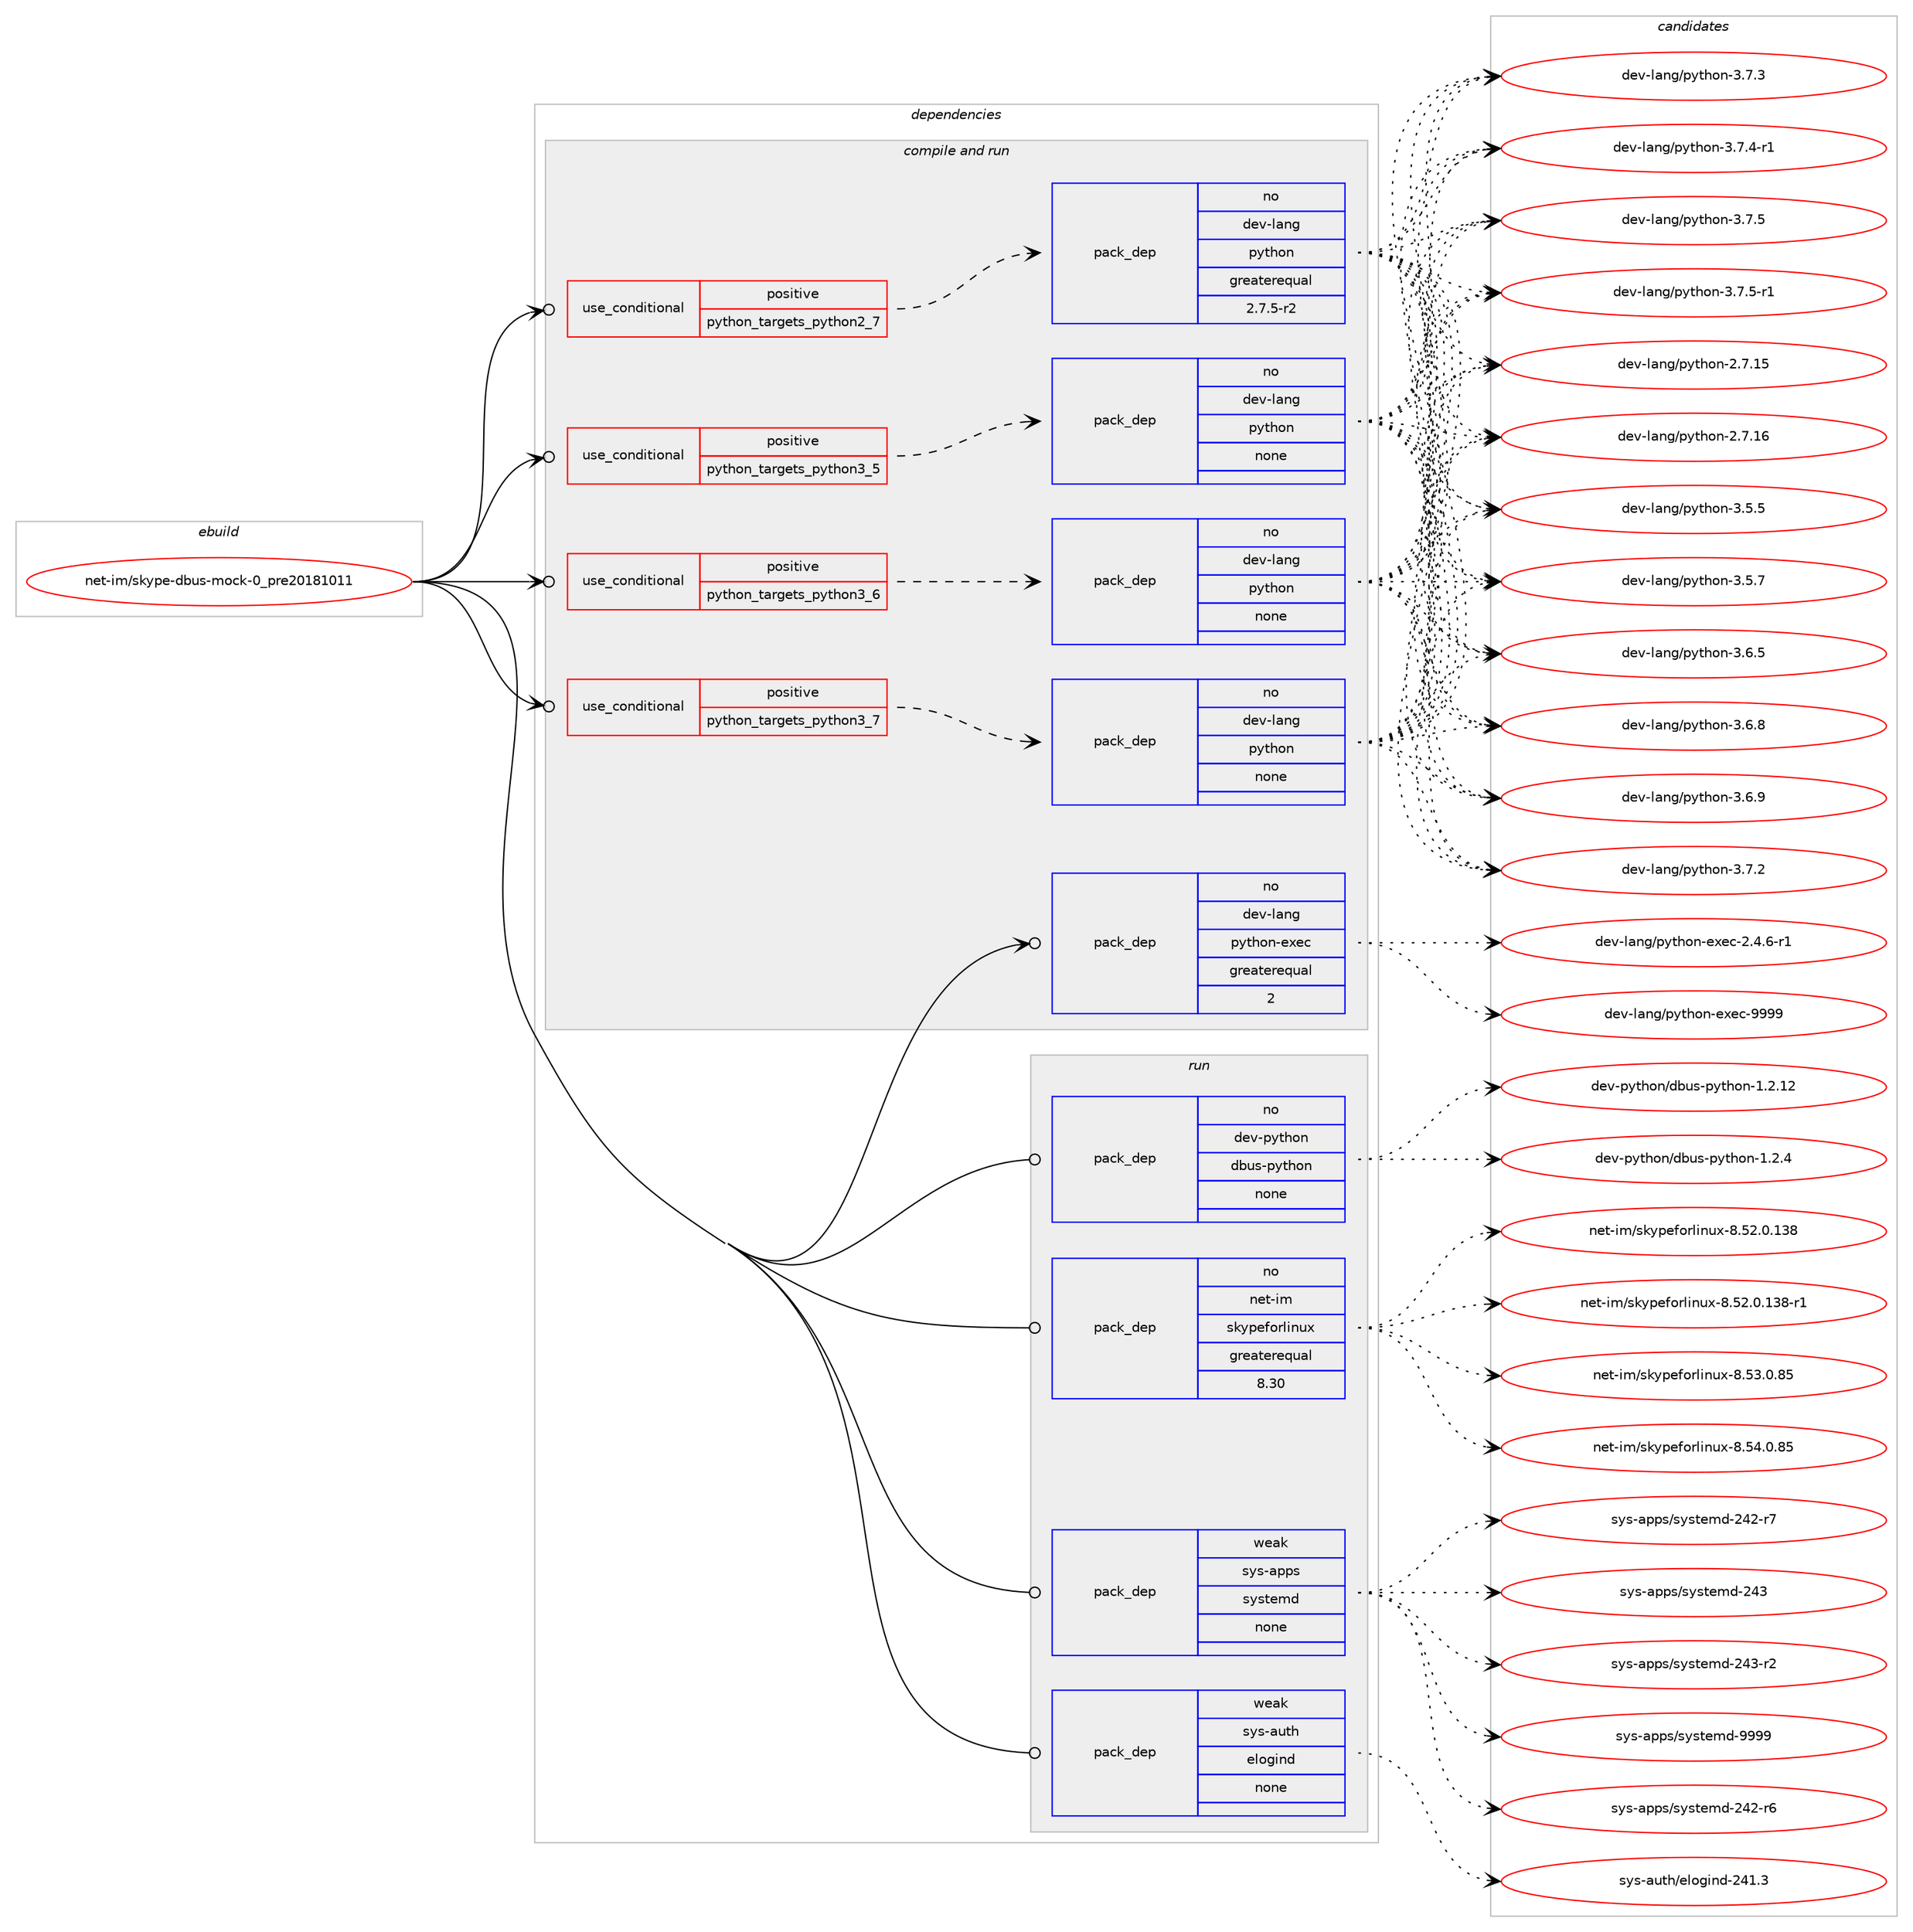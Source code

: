 digraph prolog {

# *************
# Graph options
# *************

newrank=true;
concentrate=true;
compound=true;
graph [rankdir=LR,fontname=Helvetica,fontsize=10,ranksep=1.5];#, ranksep=2.5, nodesep=0.2];
edge  [arrowhead=vee];
node  [fontname=Helvetica,fontsize=10];

# **********
# The ebuild
# **********

subgraph cluster_leftcol {
color=gray;
rank=same;
label=<<i>ebuild</i>>;
id [label="net-im/skype-dbus-mock-0_pre20181011", color=red, width=4, href="../net-im/skype-dbus-mock-0_pre20181011.svg"];
}

# ****************
# The dependencies
# ****************

subgraph cluster_midcol {
color=gray;
label=<<i>dependencies</i>>;
subgraph cluster_compile {
fillcolor="#eeeeee";
style=filled;
label=<<i>compile</i>>;
}
subgraph cluster_compileandrun {
fillcolor="#eeeeee";
style=filled;
label=<<i>compile and run</i>>;
subgraph cond200560 {
dependency823151 [label=<<TABLE BORDER="0" CELLBORDER="1" CELLSPACING="0" CELLPADDING="4"><TR><TD ROWSPAN="3" CELLPADDING="10">use_conditional</TD></TR><TR><TD>positive</TD></TR><TR><TD>python_targets_python2_7</TD></TR></TABLE>>, shape=none, color=red];
subgraph pack608189 {
dependency823152 [label=<<TABLE BORDER="0" CELLBORDER="1" CELLSPACING="0" CELLPADDING="4" WIDTH="220"><TR><TD ROWSPAN="6" CELLPADDING="30">pack_dep</TD></TR><TR><TD WIDTH="110">no</TD></TR><TR><TD>dev-lang</TD></TR><TR><TD>python</TD></TR><TR><TD>greaterequal</TD></TR><TR><TD>2.7.5-r2</TD></TR></TABLE>>, shape=none, color=blue];
}
dependency823151:e -> dependency823152:w [weight=20,style="dashed",arrowhead="vee"];
}
id:e -> dependency823151:w [weight=20,style="solid",arrowhead="odotvee"];
subgraph cond200561 {
dependency823153 [label=<<TABLE BORDER="0" CELLBORDER="1" CELLSPACING="0" CELLPADDING="4"><TR><TD ROWSPAN="3" CELLPADDING="10">use_conditional</TD></TR><TR><TD>positive</TD></TR><TR><TD>python_targets_python3_5</TD></TR></TABLE>>, shape=none, color=red];
subgraph pack608190 {
dependency823154 [label=<<TABLE BORDER="0" CELLBORDER="1" CELLSPACING="0" CELLPADDING="4" WIDTH="220"><TR><TD ROWSPAN="6" CELLPADDING="30">pack_dep</TD></TR><TR><TD WIDTH="110">no</TD></TR><TR><TD>dev-lang</TD></TR><TR><TD>python</TD></TR><TR><TD>none</TD></TR><TR><TD></TD></TR></TABLE>>, shape=none, color=blue];
}
dependency823153:e -> dependency823154:w [weight=20,style="dashed",arrowhead="vee"];
}
id:e -> dependency823153:w [weight=20,style="solid",arrowhead="odotvee"];
subgraph cond200562 {
dependency823155 [label=<<TABLE BORDER="0" CELLBORDER="1" CELLSPACING="0" CELLPADDING="4"><TR><TD ROWSPAN="3" CELLPADDING="10">use_conditional</TD></TR><TR><TD>positive</TD></TR><TR><TD>python_targets_python3_6</TD></TR></TABLE>>, shape=none, color=red];
subgraph pack608191 {
dependency823156 [label=<<TABLE BORDER="0" CELLBORDER="1" CELLSPACING="0" CELLPADDING="4" WIDTH="220"><TR><TD ROWSPAN="6" CELLPADDING="30">pack_dep</TD></TR><TR><TD WIDTH="110">no</TD></TR><TR><TD>dev-lang</TD></TR><TR><TD>python</TD></TR><TR><TD>none</TD></TR><TR><TD></TD></TR></TABLE>>, shape=none, color=blue];
}
dependency823155:e -> dependency823156:w [weight=20,style="dashed",arrowhead="vee"];
}
id:e -> dependency823155:w [weight=20,style="solid",arrowhead="odotvee"];
subgraph cond200563 {
dependency823157 [label=<<TABLE BORDER="0" CELLBORDER="1" CELLSPACING="0" CELLPADDING="4"><TR><TD ROWSPAN="3" CELLPADDING="10">use_conditional</TD></TR><TR><TD>positive</TD></TR><TR><TD>python_targets_python3_7</TD></TR></TABLE>>, shape=none, color=red];
subgraph pack608192 {
dependency823158 [label=<<TABLE BORDER="0" CELLBORDER="1" CELLSPACING="0" CELLPADDING="4" WIDTH="220"><TR><TD ROWSPAN="6" CELLPADDING="30">pack_dep</TD></TR><TR><TD WIDTH="110">no</TD></TR><TR><TD>dev-lang</TD></TR><TR><TD>python</TD></TR><TR><TD>none</TD></TR><TR><TD></TD></TR></TABLE>>, shape=none, color=blue];
}
dependency823157:e -> dependency823158:w [weight=20,style="dashed",arrowhead="vee"];
}
id:e -> dependency823157:w [weight=20,style="solid",arrowhead="odotvee"];
subgraph pack608193 {
dependency823159 [label=<<TABLE BORDER="0" CELLBORDER="1" CELLSPACING="0" CELLPADDING="4" WIDTH="220"><TR><TD ROWSPAN="6" CELLPADDING="30">pack_dep</TD></TR><TR><TD WIDTH="110">no</TD></TR><TR><TD>dev-lang</TD></TR><TR><TD>python-exec</TD></TR><TR><TD>greaterequal</TD></TR><TR><TD>2</TD></TR></TABLE>>, shape=none, color=blue];
}
id:e -> dependency823159:w [weight=20,style="solid",arrowhead="odotvee"];
}
subgraph cluster_run {
fillcolor="#eeeeee";
style=filled;
label=<<i>run</i>>;
subgraph pack608194 {
dependency823160 [label=<<TABLE BORDER="0" CELLBORDER="1" CELLSPACING="0" CELLPADDING="4" WIDTH="220"><TR><TD ROWSPAN="6" CELLPADDING="30">pack_dep</TD></TR><TR><TD WIDTH="110">no</TD></TR><TR><TD>dev-python</TD></TR><TR><TD>dbus-python</TD></TR><TR><TD>none</TD></TR><TR><TD></TD></TR></TABLE>>, shape=none, color=blue];
}
id:e -> dependency823160:w [weight=20,style="solid",arrowhead="odot"];
subgraph pack608195 {
dependency823161 [label=<<TABLE BORDER="0" CELLBORDER="1" CELLSPACING="0" CELLPADDING="4" WIDTH="220"><TR><TD ROWSPAN="6" CELLPADDING="30">pack_dep</TD></TR><TR><TD WIDTH="110">no</TD></TR><TR><TD>net-im</TD></TR><TR><TD>skypeforlinux</TD></TR><TR><TD>greaterequal</TD></TR><TR><TD>8.30</TD></TR></TABLE>>, shape=none, color=blue];
}
id:e -> dependency823161:w [weight=20,style="solid",arrowhead="odot"];
subgraph pack608196 {
dependency823162 [label=<<TABLE BORDER="0" CELLBORDER="1" CELLSPACING="0" CELLPADDING="4" WIDTH="220"><TR><TD ROWSPAN="6" CELLPADDING="30">pack_dep</TD></TR><TR><TD WIDTH="110">weak</TD></TR><TR><TD>sys-apps</TD></TR><TR><TD>systemd</TD></TR><TR><TD>none</TD></TR><TR><TD></TD></TR></TABLE>>, shape=none, color=blue];
}
id:e -> dependency823162:w [weight=20,style="solid",arrowhead="odot"];
subgraph pack608197 {
dependency823163 [label=<<TABLE BORDER="0" CELLBORDER="1" CELLSPACING="0" CELLPADDING="4" WIDTH="220"><TR><TD ROWSPAN="6" CELLPADDING="30">pack_dep</TD></TR><TR><TD WIDTH="110">weak</TD></TR><TR><TD>sys-auth</TD></TR><TR><TD>elogind</TD></TR><TR><TD>none</TD></TR><TR><TD></TD></TR></TABLE>>, shape=none, color=blue];
}
id:e -> dependency823163:w [weight=20,style="solid",arrowhead="odot"];
}
}

# **************
# The candidates
# **************

subgraph cluster_choices {
rank=same;
color=gray;
label=<<i>candidates</i>>;

subgraph choice608189 {
color=black;
nodesep=1;
choice10010111845108971101034711212111610411111045504655464953 [label="dev-lang/python-2.7.15", color=red, width=4,href="../dev-lang/python-2.7.15.svg"];
choice10010111845108971101034711212111610411111045504655464954 [label="dev-lang/python-2.7.16", color=red, width=4,href="../dev-lang/python-2.7.16.svg"];
choice100101118451089711010347112121116104111110455146534653 [label="dev-lang/python-3.5.5", color=red, width=4,href="../dev-lang/python-3.5.5.svg"];
choice100101118451089711010347112121116104111110455146534655 [label="dev-lang/python-3.5.7", color=red, width=4,href="../dev-lang/python-3.5.7.svg"];
choice100101118451089711010347112121116104111110455146544653 [label="dev-lang/python-3.6.5", color=red, width=4,href="../dev-lang/python-3.6.5.svg"];
choice100101118451089711010347112121116104111110455146544656 [label="dev-lang/python-3.6.8", color=red, width=4,href="../dev-lang/python-3.6.8.svg"];
choice100101118451089711010347112121116104111110455146544657 [label="dev-lang/python-3.6.9", color=red, width=4,href="../dev-lang/python-3.6.9.svg"];
choice100101118451089711010347112121116104111110455146554650 [label="dev-lang/python-3.7.2", color=red, width=4,href="../dev-lang/python-3.7.2.svg"];
choice100101118451089711010347112121116104111110455146554651 [label="dev-lang/python-3.7.3", color=red, width=4,href="../dev-lang/python-3.7.3.svg"];
choice1001011184510897110103471121211161041111104551465546524511449 [label="dev-lang/python-3.7.4-r1", color=red, width=4,href="../dev-lang/python-3.7.4-r1.svg"];
choice100101118451089711010347112121116104111110455146554653 [label="dev-lang/python-3.7.5", color=red, width=4,href="../dev-lang/python-3.7.5.svg"];
choice1001011184510897110103471121211161041111104551465546534511449 [label="dev-lang/python-3.7.5-r1", color=red, width=4,href="../dev-lang/python-3.7.5-r1.svg"];
dependency823152:e -> choice10010111845108971101034711212111610411111045504655464953:w [style=dotted,weight="100"];
dependency823152:e -> choice10010111845108971101034711212111610411111045504655464954:w [style=dotted,weight="100"];
dependency823152:e -> choice100101118451089711010347112121116104111110455146534653:w [style=dotted,weight="100"];
dependency823152:e -> choice100101118451089711010347112121116104111110455146534655:w [style=dotted,weight="100"];
dependency823152:e -> choice100101118451089711010347112121116104111110455146544653:w [style=dotted,weight="100"];
dependency823152:e -> choice100101118451089711010347112121116104111110455146544656:w [style=dotted,weight="100"];
dependency823152:e -> choice100101118451089711010347112121116104111110455146544657:w [style=dotted,weight="100"];
dependency823152:e -> choice100101118451089711010347112121116104111110455146554650:w [style=dotted,weight="100"];
dependency823152:e -> choice100101118451089711010347112121116104111110455146554651:w [style=dotted,weight="100"];
dependency823152:e -> choice1001011184510897110103471121211161041111104551465546524511449:w [style=dotted,weight="100"];
dependency823152:e -> choice100101118451089711010347112121116104111110455146554653:w [style=dotted,weight="100"];
dependency823152:e -> choice1001011184510897110103471121211161041111104551465546534511449:w [style=dotted,weight="100"];
}
subgraph choice608190 {
color=black;
nodesep=1;
choice10010111845108971101034711212111610411111045504655464953 [label="dev-lang/python-2.7.15", color=red, width=4,href="../dev-lang/python-2.7.15.svg"];
choice10010111845108971101034711212111610411111045504655464954 [label="dev-lang/python-2.7.16", color=red, width=4,href="../dev-lang/python-2.7.16.svg"];
choice100101118451089711010347112121116104111110455146534653 [label="dev-lang/python-3.5.5", color=red, width=4,href="../dev-lang/python-3.5.5.svg"];
choice100101118451089711010347112121116104111110455146534655 [label="dev-lang/python-3.5.7", color=red, width=4,href="../dev-lang/python-3.5.7.svg"];
choice100101118451089711010347112121116104111110455146544653 [label="dev-lang/python-3.6.5", color=red, width=4,href="../dev-lang/python-3.6.5.svg"];
choice100101118451089711010347112121116104111110455146544656 [label="dev-lang/python-3.6.8", color=red, width=4,href="../dev-lang/python-3.6.8.svg"];
choice100101118451089711010347112121116104111110455146544657 [label="dev-lang/python-3.6.9", color=red, width=4,href="../dev-lang/python-3.6.9.svg"];
choice100101118451089711010347112121116104111110455146554650 [label="dev-lang/python-3.7.2", color=red, width=4,href="../dev-lang/python-3.7.2.svg"];
choice100101118451089711010347112121116104111110455146554651 [label="dev-lang/python-3.7.3", color=red, width=4,href="../dev-lang/python-3.7.3.svg"];
choice1001011184510897110103471121211161041111104551465546524511449 [label="dev-lang/python-3.7.4-r1", color=red, width=4,href="../dev-lang/python-3.7.4-r1.svg"];
choice100101118451089711010347112121116104111110455146554653 [label="dev-lang/python-3.7.5", color=red, width=4,href="../dev-lang/python-3.7.5.svg"];
choice1001011184510897110103471121211161041111104551465546534511449 [label="dev-lang/python-3.7.5-r1", color=red, width=4,href="../dev-lang/python-3.7.5-r1.svg"];
dependency823154:e -> choice10010111845108971101034711212111610411111045504655464953:w [style=dotted,weight="100"];
dependency823154:e -> choice10010111845108971101034711212111610411111045504655464954:w [style=dotted,weight="100"];
dependency823154:e -> choice100101118451089711010347112121116104111110455146534653:w [style=dotted,weight="100"];
dependency823154:e -> choice100101118451089711010347112121116104111110455146534655:w [style=dotted,weight="100"];
dependency823154:e -> choice100101118451089711010347112121116104111110455146544653:w [style=dotted,weight="100"];
dependency823154:e -> choice100101118451089711010347112121116104111110455146544656:w [style=dotted,weight="100"];
dependency823154:e -> choice100101118451089711010347112121116104111110455146544657:w [style=dotted,weight="100"];
dependency823154:e -> choice100101118451089711010347112121116104111110455146554650:w [style=dotted,weight="100"];
dependency823154:e -> choice100101118451089711010347112121116104111110455146554651:w [style=dotted,weight="100"];
dependency823154:e -> choice1001011184510897110103471121211161041111104551465546524511449:w [style=dotted,weight="100"];
dependency823154:e -> choice100101118451089711010347112121116104111110455146554653:w [style=dotted,weight="100"];
dependency823154:e -> choice1001011184510897110103471121211161041111104551465546534511449:w [style=dotted,weight="100"];
}
subgraph choice608191 {
color=black;
nodesep=1;
choice10010111845108971101034711212111610411111045504655464953 [label="dev-lang/python-2.7.15", color=red, width=4,href="../dev-lang/python-2.7.15.svg"];
choice10010111845108971101034711212111610411111045504655464954 [label="dev-lang/python-2.7.16", color=red, width=4,href="../dev-lang/python-2.7.16.svg"];
choice100101118451089711010347112121116104111110455146534653 [label="dev-lang/python-3.5.5", color=red, width=4,href="../dev-lang/python-3.5.5.svg"];
choice100101118451089711010347112121116104111110455146534655 [label="dev-lang/python-3.5.7", color=red, width=4,href="../dev-lang/python-3.5.7.svg"];
choice100101118451089711010347112121116104111110455146544653 [label="dev-lang/python-3.6.5", color=red, width=4,href="../dev-lang/python-3.6.5.svg"];
choice100101118451089711010347112121116104111110455146544656 [label="dev-lang/python-3.6.8", color=red, width=4,href="../dev-lang/python-3.6.8.svg"];
choice100101118451089711010347112121116104111110455146544657 [label="dev-lang/python-3.6.9", color=red, width=4,href="../dev-lang/python-3.6.9.svg"];
choice100101118451089711010347112121116104111110455146554650 [label="dev-lang/python-3.7.2", color=red, width=4,href="../dev-lang/python-3.7.2.svg"];
choice100101118451089711010347112121116104111110455146554651 [label="dev-lang/python-3.7.3", color=red, width=4,href="../dev-lang/python-3.7.3.svg"];
choice1001011184510897110103471121211161041111104551465546524511449 [label="dev-lang/python-3.7.4-r1", color=red, width=4,href="../dev-lang/python-3.7.4-r1.svg"];
choice100101118451089711010347112121116104111110455146554653 [label="dev-lang/python-3.7.5", color=red, width=4,href="../dev-lang/python-3.7.5.svg"];
choice1001011184510897110103471121211161041111104551465546534511449 [label="dev-lang/python-3.7.5-r1", color=red, width=4,href="../dev-lang/python-3.7.5-r1.svg"];
dependency823156:e -> choice10010111845108971101034711212111610411111045504655464953:w [style=dotted,weight="100"];
dependency823156:e -> choice10010111845108971101034711212111610411111045504655464954:w [style=dotted,weight="100"];
dependency823156:e -> choice100101118451089711010347112121116104111110455146534653:w [style=dotted,weight="100"];
dependency823156:e -> choice100101118451089711010347112121116104111110455146534655:w [style=dotted,weight="100"];
dependency823156:e -> choice100101118451089711010347112121116104111110455146544653:w [style=dotted,weight="100"];
dependency823156:e -> choice100101118451089711010347112121116104111110455146544656:w [style=dotted,weight="100"];
dependency823156:e -> choice100101118451089711010347112121116104111110455146544657:w [style=dotted,weight="100"];
dependency823156:e -> choice100101118451089711010347112121116104111110455146554650:w [style=dotted,weight="100"];
dependency823156:e -> choice100101118451089711010347112121116104111110455146554651:w [style=dotted,weight="100"];
dependency823156:e -> choice1001011184510897110103471121211161041111104551465546524511449:w [style=dotted,weight="100"];
dependency823156:e -> choice100101118451089711010347112121116104111110455146554653:w [style=dotted,weight="100"];
dependency823156:e -> choice1001011184510897110103471121211161041111104551465546534511449:w [style=dotted,weight="100"];
}
subgraph choice608192 {
color=black;
nodesep=1;
choice10010111845108971101034711212111610411111045504655464953 [label="dev-lang/python-2.7.15", color=red, width=4,href="../dev-lang/python-2.7.15.svg"];
choice10010111845108971101034711212111610411111045504655464954 [label="dev-lang/python-2.7.16", color=red, width=4,href="../dev-lang/python-2.7.16.svg"];
choice100101118451089711010347112121116104111110455146534653 [label="dev-lang/python-3.5.5", color=red, width=4,href="../dev-lang/python-3.5.5.svg"];
choice100101118451089711010347112121116104111110455146534655 [label="dev-lang/python-3.5.7", color=red, width=4,href="../dev-lang/python-3.5.7.svg"];
choice100101118451089711010347112121116104111110455146544653 [label="dev-lang/python-3.6.5", color=red, width=4,href="../dev-lang/python-3.6.5.svg"];
choice100101118451089711010347112121116104111110455146544656 [label="dev-lang/python-3.6.8", color=red, width=4,href="../dev-lang/python-3.6.8.svg"];
choice100101118451089711010347112121116104111110455146544657 [label="dev-lang/python-3.6.9", color=red, width=4,href="../dev-lang/python-3.6.9.svg"];
choice100101118451089711010347112121116104111110455146554650 [label="dev-lang/python-3.7.2", color=red, width=4,href="../dev-lang/python-3.7.2.svg"];
choice100101118451089711010347112121116104111110455146554651 [label="dev-lang/python-3.7.3", color=red, width=4,href="../dev-lang/python-3.7.3.svg"];
choice1001011184510897110103471121211161041111104551465546524511449 [label="dev-lang/python-3.7.4-r1", color=red, width=4,href="../dev-lang/python-3.7.4-r1.svg"];
choice100101118451089711010347112121116104111110455146554653 [label="dev-lang/python-3.7.5", color=red, width=4,href="../dev-lang/python-3.7.5.svg"];
choice1001011184510897110103471121211161041111104551465546534511449 [label="dev-lang/python-3.7.5-r1", color=red, width=4,href="../dev-lang/python-3.7.5-r1.svg"];
dependency823158:e -> choice10010111845108971101034711212111610411111045504655464953:w [style=dotted,weight="100"];
dependency823158:e -> choice10010111845108971101034711212111610411111045504655464954:w [style=dotted,weight="100"];
dependency823158:e -> choice100101118451089711010347112121116104111110455146534653:w [style=dotted,weight="100"];
dependency823158:e -> choice100101118451089711010347112121116104111110455146534655:w [style=dotted,weight="100"];
dependency823158:e -> choice100101118451089711010347112121116104111110455146544653:w [style=dotted,weight="100"];
dependency823158:e -> choice100101118451089711010347112121116104111110455146544656:w [style=dotted,weight="100"];
dependency823158:e -> choice100101118451089711010347112121116104111110455146544657:w [style=dotted,weight="100"];
dependency823158:e -> choice100101118451089711010347112121116104111110455146554650:w [style=dotted,weight="100"];
dependency823158:e -> choice100101118451089711010347112121116104111110455146554651:w [style=dotted,weight="100"];
dependency823158:e -> choice1001011184510897110103471121211161041111104551465546524511449:w [style=dotted,weight="100"];
dependency823158:e -> choice100101118451089711010347112121116104111110455146554653:w [style=dotted,weight="100"];
dependency823158:e -> choice1001011184510897110103471121211161041111104551465546534511449:w [style=dotted,weight="100"];
}
subgraph choice608193 {
color=black;
nodesep=1;
choice10010111845108971101034711212111610411111045101120101994550465246544511449 [label="dev-lang/python-exec-2.4.6-r1", color=red, width=4,href="../dev-lang/python-exec-2.4.6-r1.svg"];
choice10010111845108971101034711212111610411111045101120101994557575757 [label="dev-lang/python-exec-9999", color=red, width=4,href="../dev-lang/python-exec-9999.svg"];
dependency823159:e -> choice10010111845108971101034711212111610411111045101120101994550465246544511449:w [style=dotted,weight="100"];
dependency823159:e -> choice10010111845108971101034711212111610411111045101120101994557575757:w [style=dotted,weight="100"];
}
subgraph choice608194 {
color=black;
nodesep=1;
choice1001011184511212111610411111047100981171154511212111610411111045494650464950 [label="dev-python/dbus-python-1.2.12", color=red, width=4,href="../dev-python/dbus-python-1.2.12.svg"];
choice10010111845112121116104111110471009811711545112121116104111110454946504652 [label="dev-python/dbus-python-1.2.4", color=red, width=4,href="../dev-python/dbus-python-1.2.4.svg"];
dependency823160:e -> choice1001011184511212111610411111047100981171154511212111610411111045494650464950:w [style=dotted,weight="100"];
dependency823160:e -> choice10010111845112121116104111110471009811711545112121116104111110454946504652:w [style=dotted,weight="100"];
}
subgraph choice608195 {
color=black;
nodesep=1;
choice11010111645105109471151071211121011021111141081051101171204556465350464846495156 [label="net-im/skypeforlinux-8.52.0.138", color=red, width=4,href="../net-im/skypeforlinux-8.52.0.138.svg"];
choice110101116451051094711510712111210110211111410810511011712045564653504648464951564511449 [label="net-im/skypeforlinux-8.52.0.138-r1", color=red, width=4,href="../net-im/skypeforlinux-8.52.0.138-r1.svg"];
choice110101116451051094711510712111210110211111410810511011712045564653514648465653 [label="net-im/skypeforlinux-8.53.0.85", color=red, width=4,href="../net-im/skypeforlinux-8.53.0.85.svg"];
choice110101116451051094711510712111210110211111410810511011712045564653524648465653 [label="net-im/skypeforlinux-8.54.0.85", color=red, width=4,href="../net-im/skypeforlinux-8.54.0.85.svg"];
dependency823161:e -> choice11010111645105109471151071211121011021111141081051101171204556465350464846495156:w [style=dotted,weight="100"];
dependency823161:e -> choice110101116451051094711510712111210110211111410810511011712045564653504648464951564511449:w [style=dotted,weight="100"];
dependency823161:e -> choice110101116451051094711510712111210110211111410810511011712045564653514648465653:w [style=dotted,weight="100"];
dependency823161:e -> choice110101116451051094711510712111210110211111410810511011712045564653524648465653:w [style=dotted,weight="100"];
}
subgraph choice608196 {
color=black;
nodesep=1;
choice115121115459711211211547115121115116101109100455052504511454 [label="sys-apps/systemd-242-r6", color=red, width=4,href="../sys-apps/systemd-242-r6.svg"];
choice115121115459711211211547115121115116101109100455052504511455 [label="sys-apps/systemd-242-r7", color=red, width=4,href="../sys-apps/systemd-242-r7.svg"];
choice11512111545971121121154711512111511610110910045505251 [label="sys-apps/systemd-243", color=red, width=4,href="../sys-apps/systemd-243.svg"];
choice115121115459711211211547115121115116101109100455052514511450 [label="sys-apps/systemd-243-r2", color=red, width=4,href="../sys-apps/systemd-243-r2.svg"];
choice1151211154597112112115471151211151161011091004557575757 [label="sys-apps/systemd-9999", color=red, width=4,href="../sys-apps/systemd-9999.svg"];
dependency823162:e -> choice115121115459711211211547115121115116101109100455052504511454:w [style=dotted,weight="100"];
dependency823162:e -> choice115121115459711211211547115121115116101109100455052504511455:w [style=dotted,weight="100"];
dependency823162:e -> choice11512111545971121121154711512111511610110910045505251:w [style=dotted,weight="100"];
dependency823162:e -> choice115121115459711211211547115121115116101109100455052514511450:w [style=dotted,weight="100"];
dependency823162:e -> choice1151211154597112112115471151211151161011091004557575757:w [style=dotted,weight="100"];
}
subgraph choice608197 {
color=black;
nodesep=1;
choice115121115459711711610447101108111103105110100455052494651 [label="sys-auth/elogind-241.3", color=red, width=4,href="../sys-auth/elogind-241.3.svg"];
dependency823163:e -> choice115121115459711711610447101108111103105110100455052494651:w [style=dotted,weight="100"];
}
}

}
